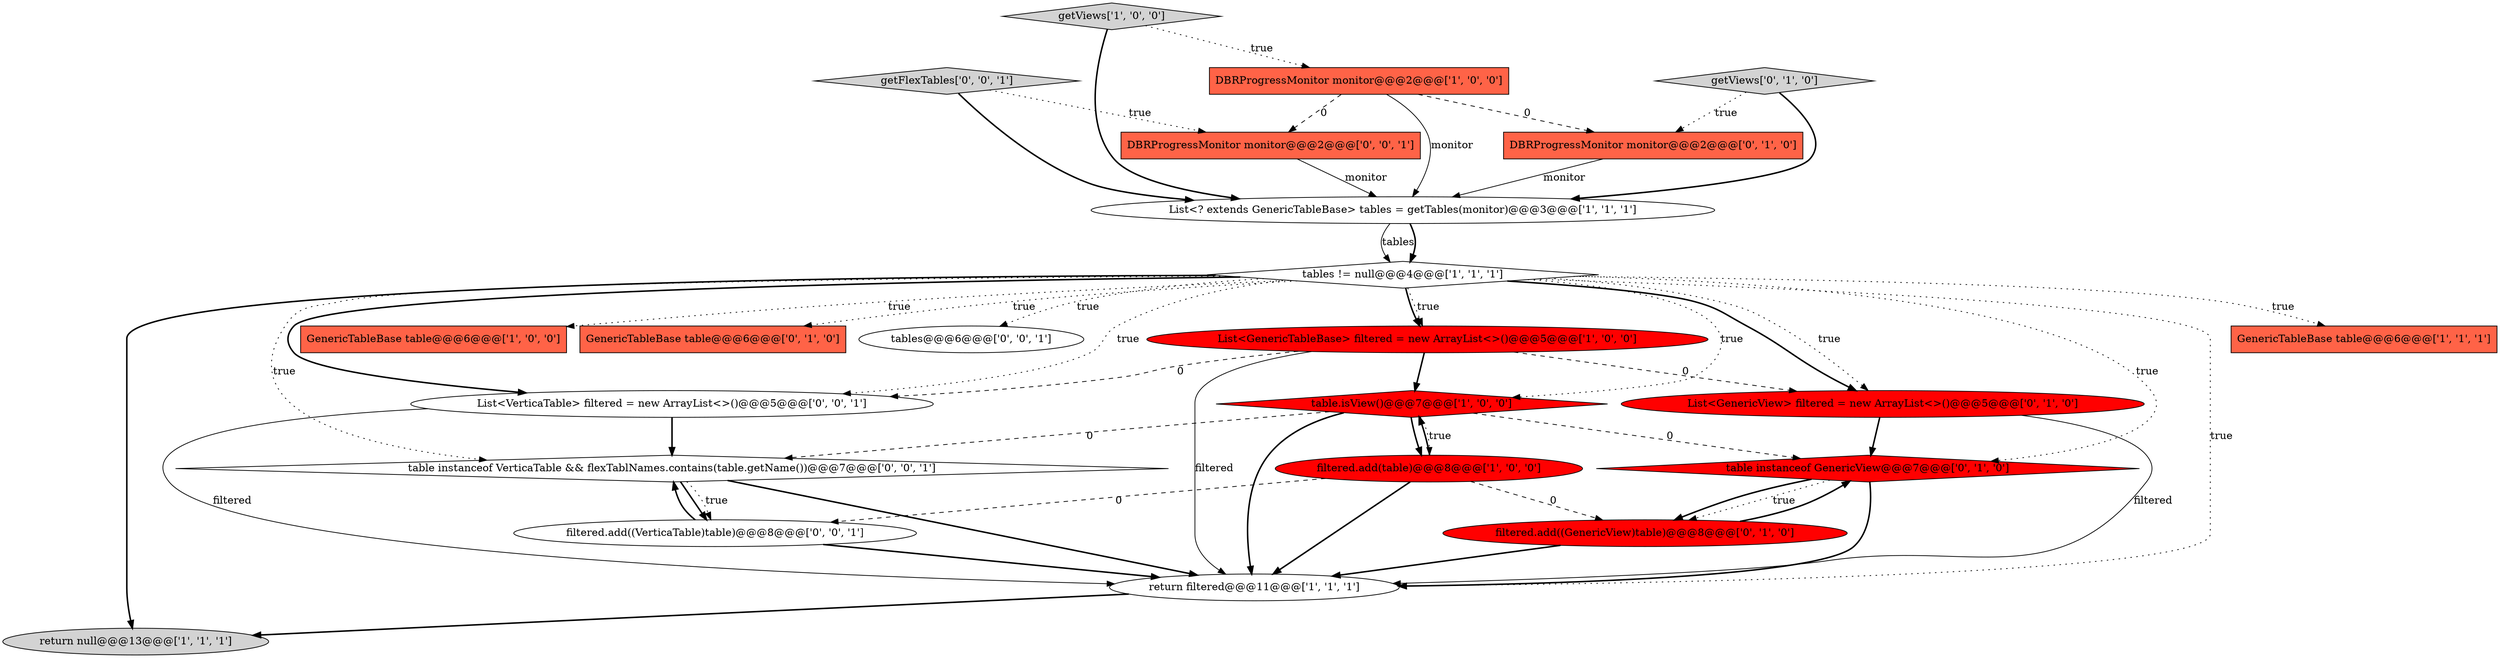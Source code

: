 digraph {
18 [style = filled, label = "getFlexTables['0', '0', '1']", fillcolor = lightgray, shape = diamond image = "AAA0AAABBB3BBB"];
10 [style = filled, label = "return filtered@@@11@@@['1', '1', '1']", fillcolor = white, shape = ellipse image = "AAA0AAABBB1BBB"];
22 [style = filled, label = "table instanceof VerticaTable && flexTablNames.contains(table.getName())@@@7@@@['0', '0', '1']", fillcolor = white, shape = diamond image = "AAA0AAABBB3BBB"];
3 [style = filled, label = "table.isView()@@@7@@@['1', '0', '0']", fillcolor = red, shape = diamond image = "AAA1AAABBB1BBB"];
16 [style = filled, label = "filtered.add((GenericView)table)@@@8@@@['0', '1', '0']", fillcolor = red, shape = ellipse image = "AAA1AAABBB2BBB"];
9 [style = filled, label = "getViews['1', '0', '0']", fillcolor = lightgray, shape = diamond image = "AAA0AAABBB1BBB"];
17 [style = filled, label = "filtered.add((VerticaTable)table)@@@8@@@['0', '0', '1']", fillcolor = white, shape = ellipse image = "AAA0AAABBB3BBB"];
0 [style = filled, label = "GenericTableBase table@@@6@@@['1', '0', '0']", fillcolor = tomato, shape = box image = "AAA0AAABBB1BBB"];
20 [style = filled, label = "DBRProgressMonitor monitor@@@2@@@['0', '0', '1']", fillcolor = tomato, shape = box image = "AAA0AAABBB3BBB"];
13 [style = filled, label = "GenericTableBase table@@@6@@@['0', '1', '0']", fillcolor = tomato, shape = box image = "AAA0AAABBB2BBB"];
19 [style = filled, label = "tables@@@6@@@['0', '0', '1']", fillcolor = white, shape = ellipse image = "AAA0AAABBB3BBB"];
12 [style = filled, label = "table instanceof GenericView@@@7@@@['0', '1', '0']", fillcolor = red, shape = diamond image = "AAA1AAABBB2BBB"];
1 [style = filled, label = "List<? extends GenericTableBase> tables = getTables(monitor)@@@3@@@['1', '1', '1']", fillcolor = white, shape = ellipse image = "AAA0AAABBB1BBB"];
7 [style = filled, label = "tables != null@@@4@@@['1', '1', '1']", fillcolor = white, shape = diamond image = "AAA0AAABBB1BBB"];
14 [style = filled, label = "DBRProgressMonitor monitor@@@2@@@['0', '1', '0']", fillcolor = tomato, shape = box image = "AAA1AAABBB2BBB"];
5 [style = filled, label = "return null@@@13@@@['1', '1', '1']", fillcolor = lightgray, shape = ellipse image = "AAA0AAABBB1BBB"];
21 [style = filled, label = "List<VerticaTable> filtered = new ArrayList<>()@@@5@@@['0', '0', '1']", fillcolor = white, shape = ellipse image = "AAA0AAABBB3BBB"];
11 [style = filled, label = "List<GenericView> filtered = new ArrayList<>()@@@5@@@['0', '1', '0']", fillcolor = red, shape = ellipse image = "AAA1AAABBB2BBB"];
2 [style = filled, label = "DBRProgressMonitor monitor@@@2@@@['1', '0', '0']", fillcolor = tomato, shape = box image = "AAA1AAABBB1BBB"];
4 [style = filled, label = "filtered.add(table)@@@8@@@['1', '0', '0']", fillcolor = red, shape = ellipse image = "AAA1AAABBB1BBB"];
8 [style = filled, label = "List<GenericTableBase> filtered = new ArrayList<>()@@@5@@@['1', '0', '0']", fillcolor = red, shape = ellipse image = "AAA1AAABBB1BBB"];
15 [style = filled, label = "getViews['0', '1', '0']", fillcolor = lightgray, shape = diamond image = "AAA0AAABBB2BBB"];
6 [style = filled, label = "GenericTableBase table@@@6@@@['1', '1', '1']", fillcolor = tomato, shape = box image = "AAA0AAABBB1BBB"];
4->10 [style = bold, label=""];
17->10 [style = bold, label=""];
4->3 [style = bold, label=""];
7->6 [style = dotted, label="true"];
7->11 [style = bold, label=""];
7->10 [style = dotted, label="true"];
4->16 [style = dashed, label="0"];
2->20 [style = dashed, label="0"];
20->1 [style = solid, label="monitor"];
4->17 [style = dashed, label="0"];
16->10 [style = bold, label=""];
7->19 [style = dotted, label="true"];
1->7 [style = solid, label="tables"];
11->10 [style = solid, label="filtered"];
7->13 [style = dotted, label="true"];
8->3 [style = bold, label=""];
3->4 [style = dotted, label="true"];
14->1 [style = solid, label="monitor"];
11->12 [style = bold, label=""];
12->16 [style = bold, label=""];
3->22 [style = dashed, label="0"];
18->20 [style = dotted, label="true"];
8->21 [style = dashed, label="0"];
15->14 [style = dotted, label="true"];
17->22 [style = bold, label=""];
7->8 [style = bold, label=""];
7->0 [style = dotted, label="true"];
1->7 [style = bold, label=""];
3->4 [style = bold, label=""];
7->12 [style = dotted, label="true"];
8->10 [style = solid, label="filtered"];
3->10 [style = bold, label=""];
2->1 [style = solid, label="monitor"];
7->5 [style = bold, label=""];
12->10 [style = bold, label=""];
10->5 [style = bold, label=""];
7->11 [style = dotted, label="true"];
2->14 [style = dashed, label="0"];
21->10 [style = solid, label="filtered"];
18->1 [style = bold, label=""];
12->16 [style = dotted, label="true"];
21->22 [style = bold, label=""];
7->3 [style = dotted, label="true"];
3->12 [style = dashed, label="0"];
9->2 [style = dotted, label="true"];
22->10 [style = bold, label=""];
7->21 [style = bold, label=""];
22->17 [style = bold, label=""];
22->17 [style = dotted, label="true"];
8->11 [style = dashed, label="0"];
9->1 [style = bold, label=""];
7->22 [style = dotted, label="true"];
7->8 [style = dotted, label="true"];
7->21 [style = dotted, label="true"];
16->12 [style = bold, label=""];
15->1 [style = bold, label=""];
}
